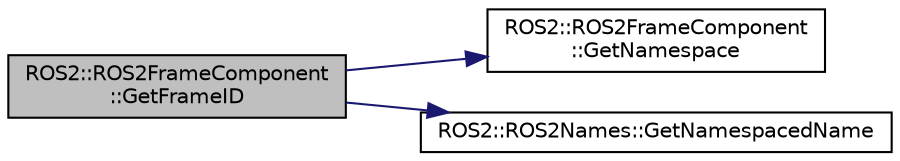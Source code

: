 digraph "ROS2::ROS2FrameComponent::GetFrameID"
{
 // LATEX_PDF_SIZE
  edge [fontname="Helvetica",fontsize="10",labelfontname="Helvetica",labelfontsize="10"];
  node [fontname="Helvetica",fontsize="10",shape=record];
  rankdir="LR";
  Node1 [label="ROS2::ROS2FrameComponent\l::GetFrameID",height=0.2,width=0.4,color="black", fillcolor="grey75", style="filled", fontcolor="black",tooltip=" "];
  Node1 -> Node2 [color="midnightblue",fontsize="10",style="solid",fontname="Helvetica"];
  Node2 [label="ROS2::ROS2FrameComponent\l::GetNamespace",height=0.2,width=0.4,color="black", fillcolor="white", style="filled",URL="$class_r_o_s2_1_1_r_o_s2_frame_component.html#ac78a6662d3a8375c8d61073d87d90e7a",tooltip=" "];
  Node1 -> Node3 [color="midnightblue",fontsize="10",style="solid",fontname="Helvetica"];
  Node3 [label="ROS2::ROS2Names::GetNamespacedName",height=0.2,width=0.4,color="black", fillcolor="white", style="filled",URL="$class_r_o_s2_1_1_r_o_s2_names.html#a2be38d011980c74f296fa9f90b0af7f5",tooltip="Joins namespace and the given name."];
}
